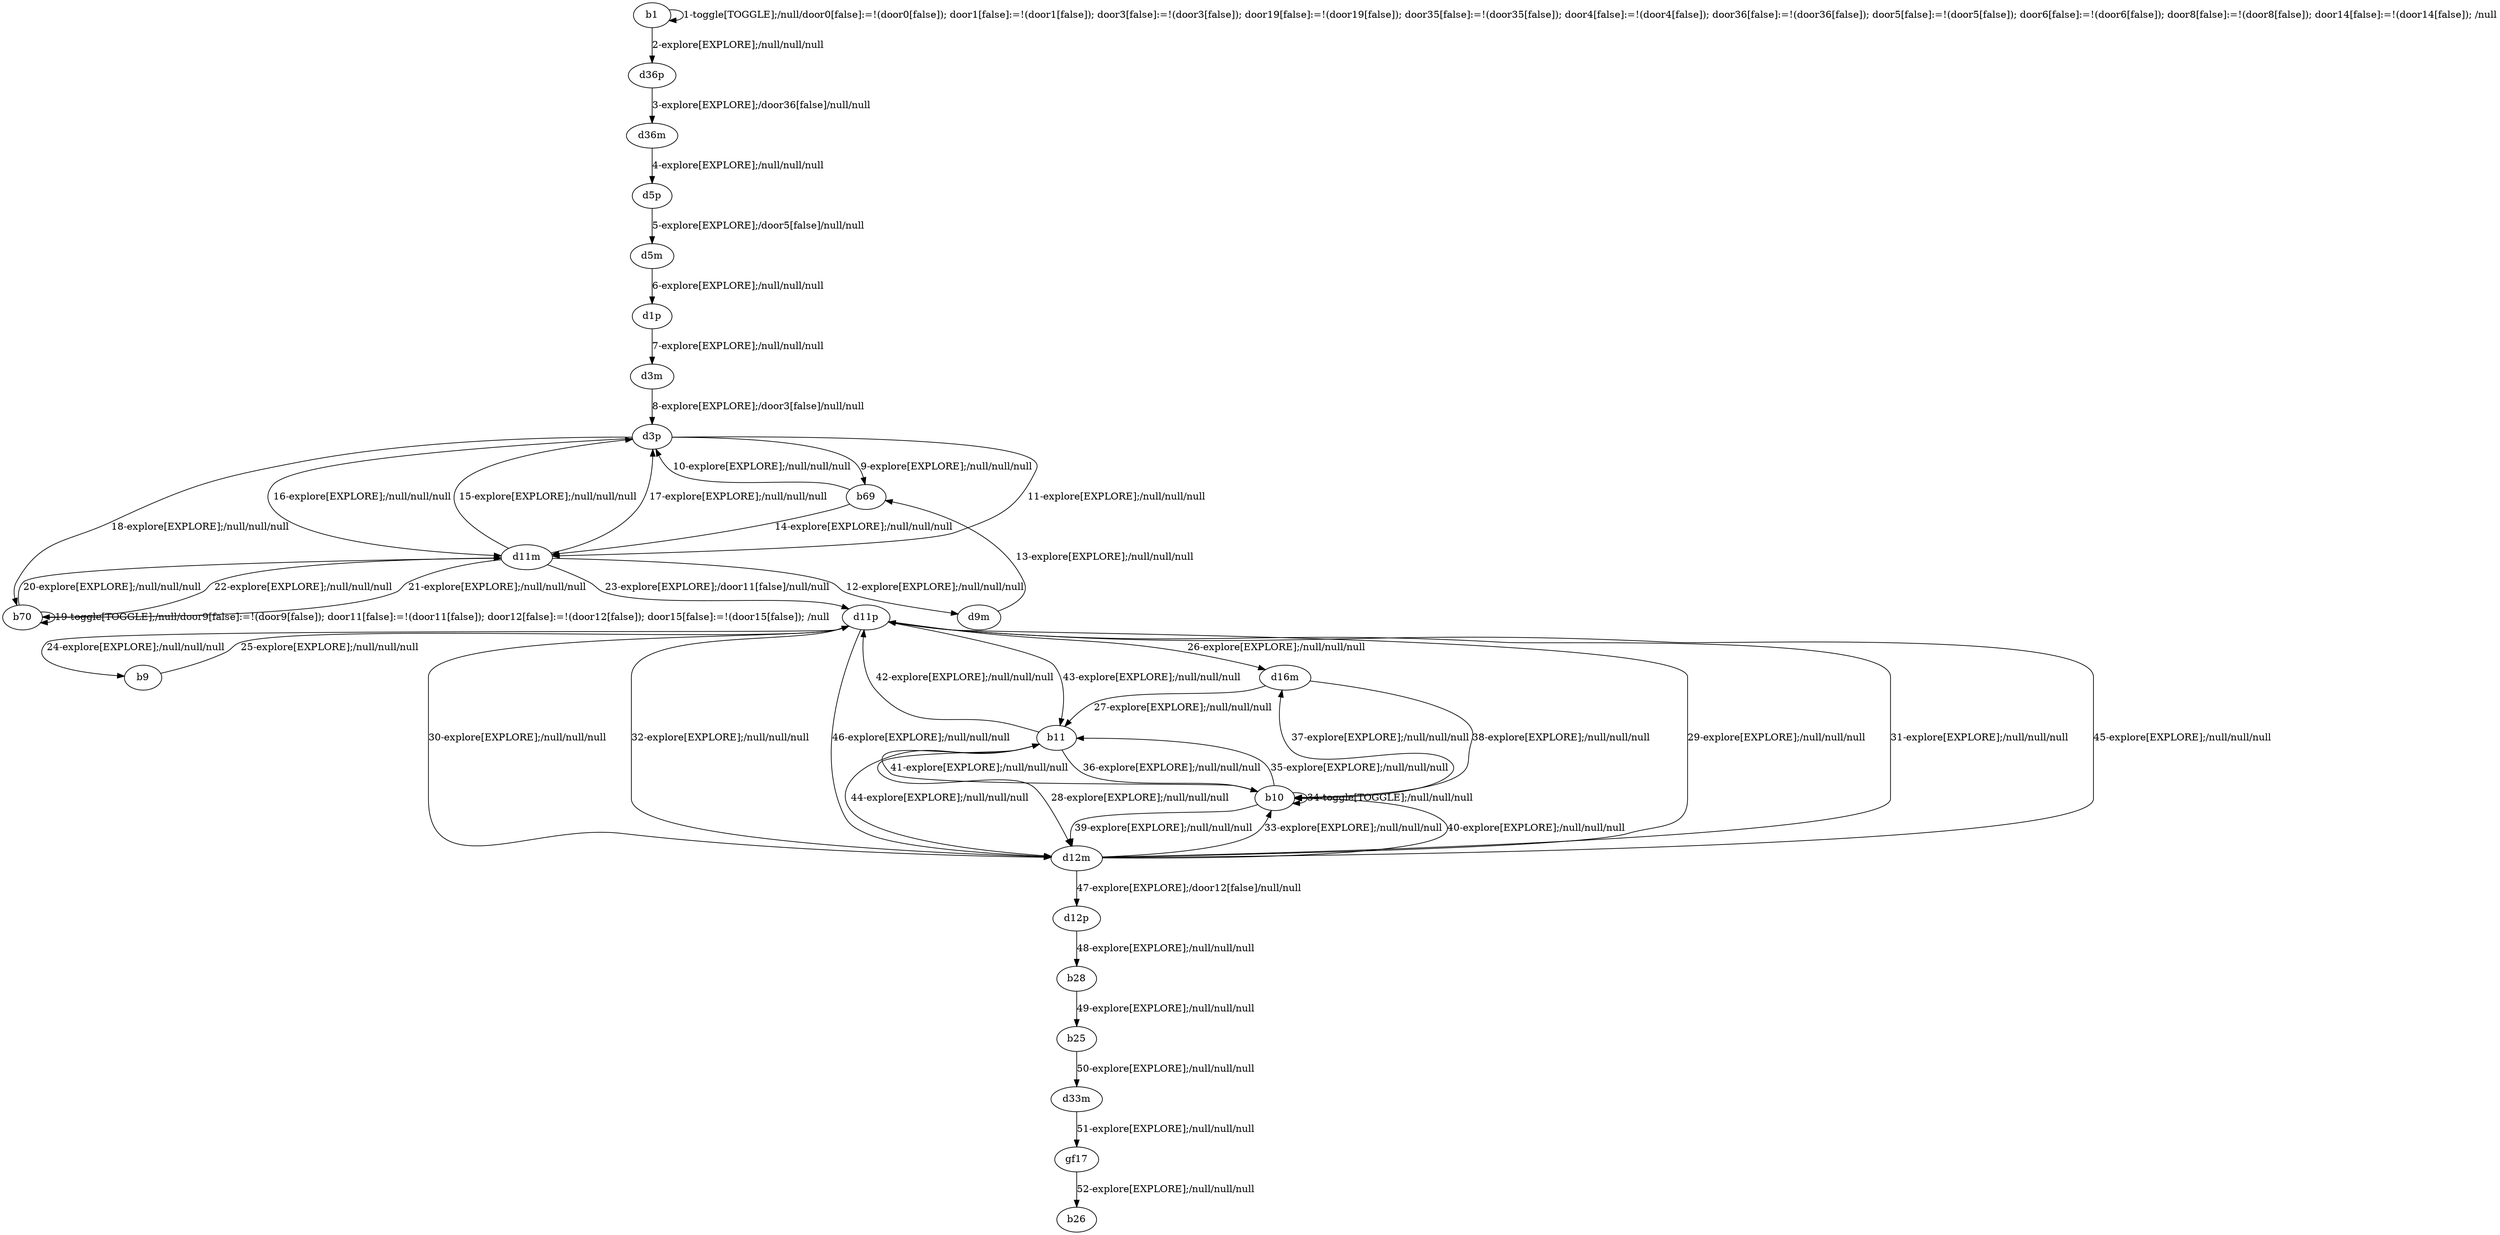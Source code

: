 # Total number of goals covered by this test: 1
# d33m --> gf17

digraph g {
"b1" -> "b1" [label = "1-toggle[TOGGLE];/null/door0[false]:=!(door0[false]); door1[false]:=!(door1[false]); door3[false]:=!(door3[false]); door19[false]:=!(door19[false]); door35[false]:=!(door35[false]); door4[false]:=!(door4[false]); door36[false]:=!(door36[false]); door5[false]:=!(door5[false]); door6[false]:=!(door6[false]); door8[false]:=!(door8[false]); door14[false]:=!(door14[false]); /null"];
"b1" -> "d36p" [label = "2-explore[EXPLORE];/null/null/null"];
"d36p" -> "d36m" [label = "3-explore[EXPLORE];/door36[false]/null/null"];
"d36m" -> "d5p" [label = "4-explore[EXPLORE];/null/null/null"];
"d5p" -> "d5m" [label = "5-explore[EXPLORE];/door5[false]/null/null"];
"d5m" -> "d1p" [label = "6-explore[EXPLORE];/null/null/null"];
"d1p" -> "d3m" [label = "7-explore[EXPLORE];/null/null/null"];
"d3m" -> "d3p" [label = "8-explore[EXPLORE];/door3[false]/null/null"];
"d3p" -> "b69" [label = "9-explore[EXPLORE];/null/null/null"];
"b69" -> "d3p" [label = "10-explore[EXPLORE];/null/null/null"];
"d3p" -> "d11m" [label = "11-explore[EXPLORE];/null/null/null"];
"d11m" -> "d9m" [label = "12-explore[EXPLORE];/null/null/null"];
"d9m" -> "b69" [label = "13-explore[EXPLORE];/null/null/null"];
"b69" -> "d11m" [label = "14-explore[EXPLORE];/null/null/null"];
"d11m" -> "d3p" [label = "15-explore[EXPLORE];/null/null/null"];
"d3p" -> "d11m" [label = "16-explore[EXPLORE];/null/null/null"];
"d11m" -> "d3p" [label = "17-explore[EXPLORE];/null/null/null"];
"d3p" -> "b70" [label = "18-explore[EXPLORE];/null/null/null"];
"b70" -> "b70" [label = "19-toggle[TOGGLE];/null/door9[false]:=!(door9[false]); door11[false]:=!(door11[false]); door12[false]:=!(door12[false]); door15[false]:=!(door15[false]); /null"];
"b70" -> "d11m" [label = "20-explore[EXPLORE];/null/null/null"];
"d11m" -> "b70" [label = "21-explore[EXPLORE];/null/null/null"];
"b70" -> "d11m" [label = "22-explore[EXPLORE];/null/null/null"];
"d11m" -> "d11p" [label = "23-explore[EXPLORE];/door11[false]/null/null"];
"d11p" -> "b9" [label = "24-explore[EXPLORE];/null/null/null"];
"b9" -> "d11p" [label = "25-explore[EXPLORE];/null/null/null"];
"d11p" -> "d16m" [label = "26-explore[EXPLORE];/null/null/null"];
"d16m" -> "b11" [label = "27-explore[EXPLORE];/null/null/null"];
"b11" -> "d12m" [label = "28-explore[EXPLORE];/null/null/null"];
"d12m" -> "d11p" [label = "29-explore[EXPLORE];/null/null/null"];
"d11p" -> "d12m" [label = "30-explore[EXPLORE];/null/null/null"];
"d12m" -> "d11p" [label = "31-explore[EXPLORE];/null/null/null"];
"d11p" -> "d12m" [label = "32-explore[EXPLORE];/null/null/null"];
"d12m" -> "b10" [label = "33-explore[EXPLORE];/null/null/null"];
"b10" -> "b10" [label = "34-toggle[TOGGLE];/null/null/null"];
"b10" -> "b11" [label = "35-explore[EXPLORE];/null/null/null"];
"b11" -> "b10" [label = "36-explore[EXPLORE];/null/null/null"];
"b10" -> "d16m" [label = "37-explore[EXPLORE];/null/null/null"];
"d16m" -> "b10" [label = "38-explore[EXPLORE];/null/null/null"];
"b10" -> "d12m" [label = "39-explore[EXPLORE];/null/null/null"];
"d12m" -> "b10" [label = "40-explore[EXPLORE];/null/null/null"];
"b10" -> "b11" [label = "41-explore[EXPLORE];/null/null/null"];
"b11" -> "d11p" [label = "42-explore[EXPLORE];/null/null/null"];
"d11p" -> "b11" [label = "43-explore[EXPLORE];/null/null/null"];
"b11" -> "d12m" [label = "44-explore[EXPLORE];/null/null/null"];
"d12m" -> "d11p" [label = "45-explore[EXPLORE];/null/null/null"];
"d11p" -> "d12m" [label = "46-explore[EXPLORE];/null/null/null"];
"d12m" -> "d12p" [label = "47-explore[EXPLORE];/door12[false]/null/null"];
"d12p" -> "b28" [label = "48-explore[EXPLORE];/null/null/null"];
"b28" -> "b25" [label = "49-explore[EXPLORE];/null/null/null"];
"b25" -> "d33m" [label = "50-explore[EXPLORE];/null/null/null"];
"d33m" -> "gf17" [label = "51-explore[EXPLORE];/null/null/null"];
"gf17" -> "b26" [label = "52-explore[EXPLORE];/null/null/null"];
}